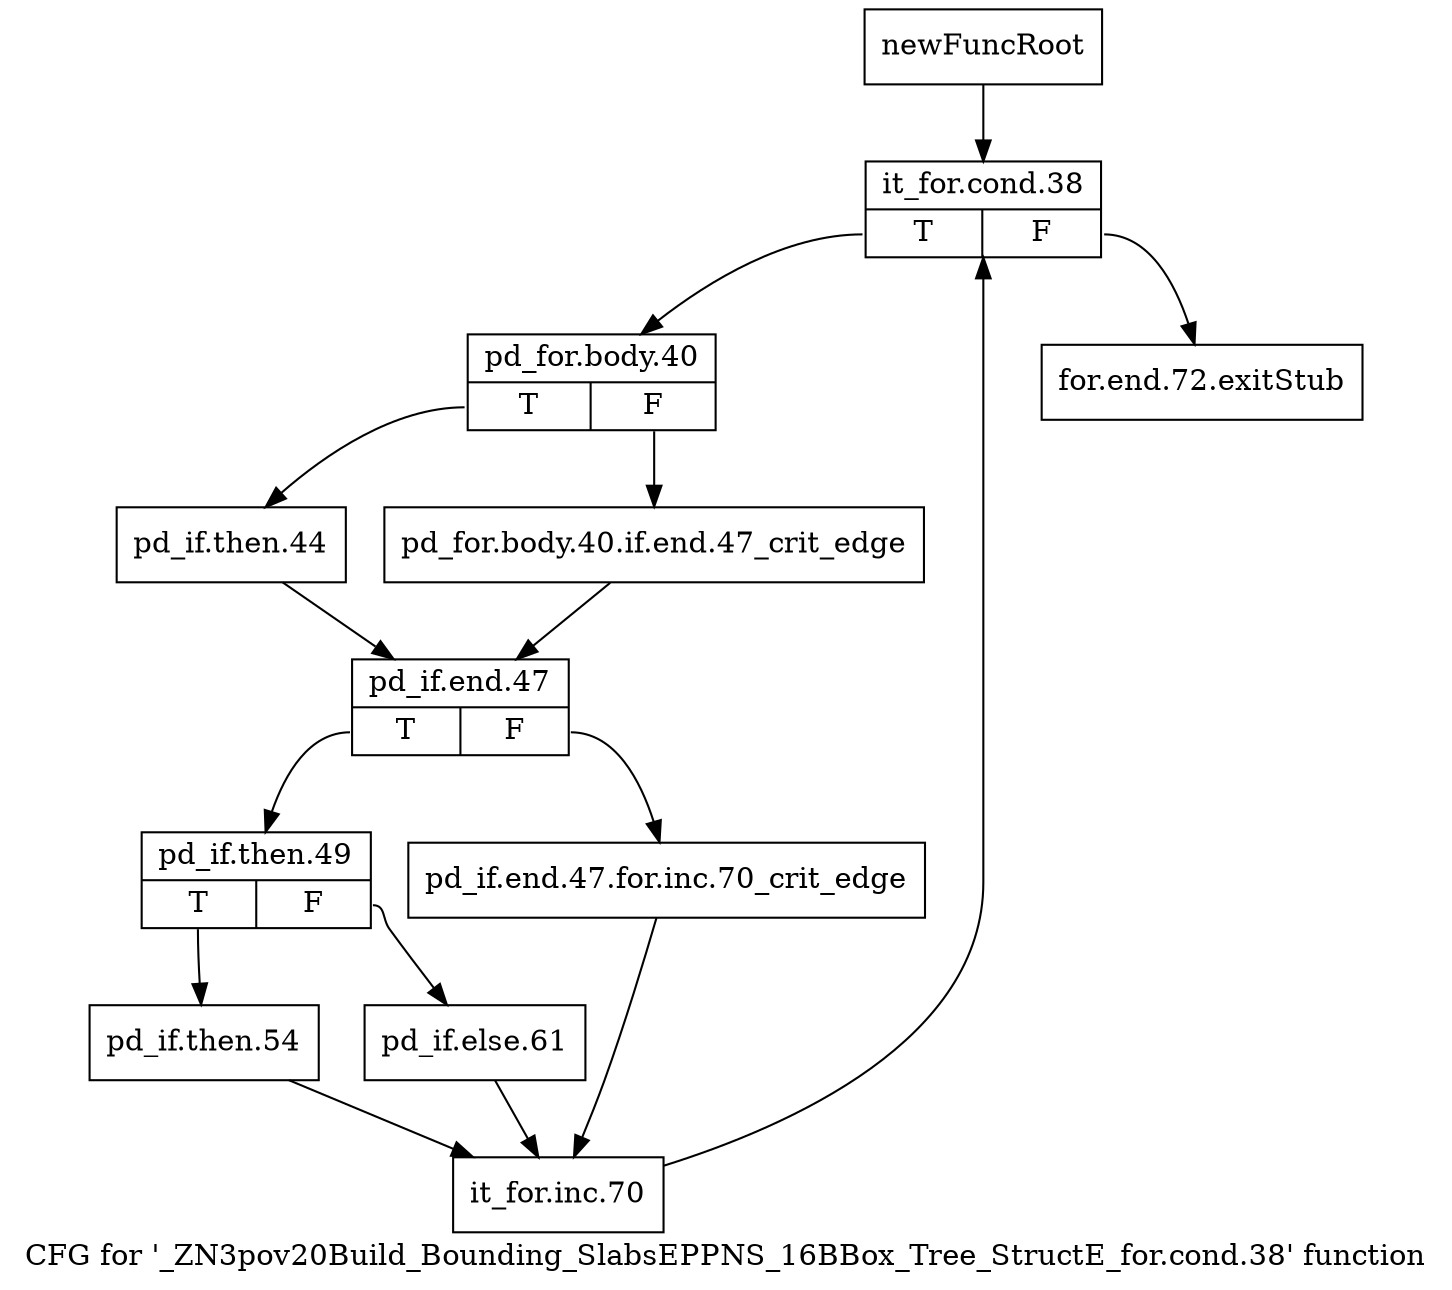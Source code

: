 digraph "CFG for '_ZN3pov20Build_Bounding_SlabsEPPNS_16BBox_Tree_StructE_for.cond.38' function" {
	label="CFG for '_ZN3pov20Build_Bounding_SlabsEPPNS_16BBox_Tree_StructE_for.cond.38' function";

	Node0x22ceae0 [shape=record,label="{newFuncRoot}"];
	Node0x22ceae0 -> Node0x22ceb80;
	Node0x22ceb30 [shape=record,label="{for.end.72.exitStub}"];
	Node0x22ceb80 [shape=record,label="{it_for.cond.38|{<s0>T|<s1>F}}"];
	Node0x22ceb80:s0 -> Node0x22cebd0;
	Node0x22ceb80:s1 -> Node0x22ceb30;
	Node0x22cebd0 [shape=record,label="{pd_for.body.40|{<s0>T|<s1>F}}"];
	Node0x22cebd0:s0 -> Node0x22cec70;
	Node0x22cebd0:s1 -> Node0x22cec20;
	Node0x22cec20 [shape=record,label="{pd_for.body.40.if.end.47_crit_edge}"];
	Node0x22cec20 -> Node0x22cecc0;
	Node0x22cec70 [shape=record,label="{pd_if.then.44}"];
	Node0x22cec70 -> Node0x22cecc0;
	Node0x22cecc0 [shape=record,label="{pd_if.end.47|{<s0>T|<s1>F}}"];
	Node0x22cecc0:s0 -> Node0x22ced60;
	Node0x22cecc0:s1 -> Node0x22ced10;
	Node0x22ced10 [shape=record,label="{pd_if.end.47.for.inc.70_crit_edge}"];
	Node0x22ced10 -> Node0x22cee50;
	Node0x22ced60 [shape=record,label="{pd_if.then.49|{<s0>T|<s1>F}}"];
	Node0x22ced60:s0 -> Node0x22cee00;
	Node0x22ced60:s1 -> Node0x22cedb0;
	Node0x22cedb0 [shape=record,label="{pd_if.else.61}"];
	Node0x22cedb0 -> Node0x22cee50;
	Node0x22cee00 [shape=record,label="{pd_if.then.54}"];
	Node0x22cee00 -> Node0x22cee50;
	Node0x22cee50 [shape=record,label="{it_for.inc.70}"];
	Node0x22cee50 -> Node0x22ceb80;
}
